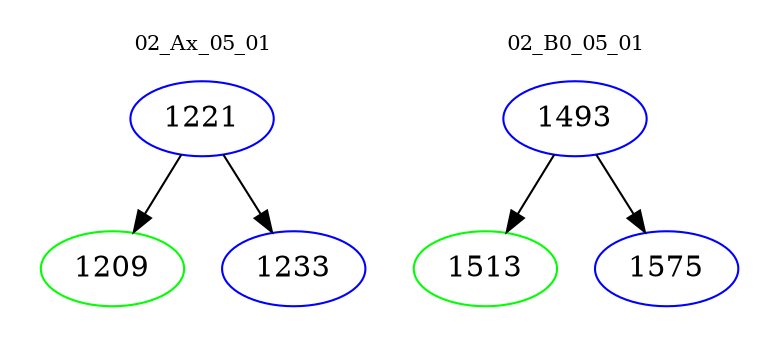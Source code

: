 digraph{
subgraph cluster_0 {
color = white
label = "02_Ax_05_01";
fontsize=10;
T0_1221 [label="1221", color="blue"]
T0_1221 -> T0_1209 [color="black"]
T0_1209 [label="1209", color="green"]
T0_1221 -> T0_1233 [color="black"]
T0_1233 [label="1233", color="blue"]
}
subgraph cluster_1 {
color = white
label = "02_B0_05_01";
fontsize=10;
T1_1493 [label="1493", color="blue"]
T1_1493 -> T1_1513 [color="black"]
T1_1513 [label="1513", color="green"]
T1_1493 -> T1_1575 [color="black"]
T1_1575 [label="1575", color="blue"]
}
}
